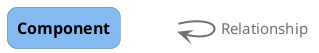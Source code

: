 @startuml
set separator none

skinparam {
  shadowing false
  arrowFontSize 15
  defaultTextAlignment center
  wrapWidth 100
  maxMessageSize 100
  defaultFontName "Arial"
}
hide stereotype

skinparam rectangle<<_transparent>> {
  BorderColor transparent
  BackgroundColor transparent
  FontColor transparent
}

skinparam rectangle<<1>> {
  BackgroundColor #85bbf0
  FontColor #000000
  BorderColor #5d82a8
  roundCorner 20
}
rectangle "==Component" <<1>>

rectangle "." <<_transparent>> as 2
2 -[#707070,thickness=2]-> 2 : "<color:#707070>Relationship"


@enduml